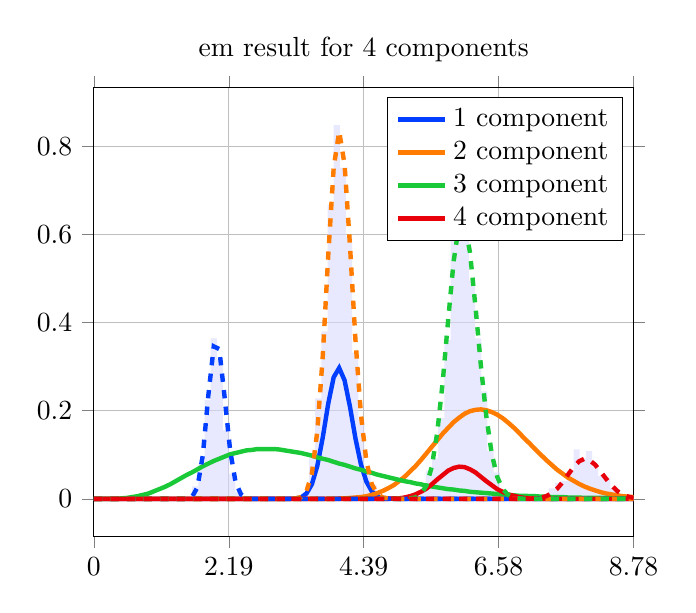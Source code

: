 \begin{tikzpicture}
\begin{axis}[title={em result for 4 components}, yticklabel style={/pgf/number format/fixed,
            /pgf/number format/precision=3}, grid={major}, yminorgrids={true}, tick align={outside}, xtick={0.0,2.194,4.387,6.581,8.775}, xmin={0.0}, xmax={8.775}, scaled y ticks={false}]
    \addplot[ybar interval, fill={blue!15}, forget plot, opacity={0.6}, draw={none}, bar width={5.0e-6}]
        table[row sep={\\}]
        {
            \\
            1.6  0.028  \\
            1.7  0.08  \\
            1.8  0.224  \\
            1.9  0.364  \\
            2.0  0.316  \\
            2.1  0.156  \\
            2.2  0.056  \\
            2.3  0.016  \\
            2.4  0.0  \\
            2.5  0.0  \\
            2.6  0.0  \\
            2.7  0.0  \\
            2.8  0.0  \\
            2.9  0.0  \\
            3.0  0.0  \\
            3.1  0.0  \\
            3.2  0.0  \\
            3.3  0.0  \\
            3.4  0.016  \\
            3.5  0.092  \\
            3.6  0.228  \\
            3.7  0.38  \\
            3.8  0.668  \\
            3.9  0.848  \\
            4.0  0.752  \\
            4.1  0.596  \\
            4.2  0.332  \\
            4.3  0.18  \\
            4.4  0.064  \\
            4.5  0.032  \\
            4.6  0.004  \\
            4.7  0.0  \\
            4.8  0.0  \\
            4.9  0.0  \\
            5.0  0.0  \\
            5.1  0.0  \\
            5.2  0.004  \\
            5.3  0.016  \\
            5.4  0.064  \\
            5.5  0.092  \\
            5.6  0.184  \\
            5.7  0.36  \\
            5.8  0.648  \\
            5.9  0.588  \\
            6.0  0.608  \\
            6.1  0.496  \\
            6.2  0.364  \\
            6.3  0.244  \\
            6.4  0.108  \\
            6.5  0.06  \\
            6.6  0.02  \\
            6.7  0.008  \\
            6.8  0.004  \\
            6.9  0.0  \\
            7.0  0.0  \\
            7.1  0.0  \\
            7.2  0.008  \\
            7.3  0.004  \\
            7.4  0.024  \\
            7.5  0.036  \\
            7.6  0.04  \\
            7.7  0.064  \\
            7.8  0.112  \\
            7.9  0.092  \\
            8.0  0.108  \\
            8.1  0.072  \\
            8.2  0.052  \\
            8.3  0.048  \\
            8.4  0.024  \\
            8.5  0.004  \\
            8.6  0.004  \\
            8.7  0.008  \\
            8.8  0.0  \\
        }
        ;
    \addplot[style={{ultra thick}}, color={rgb,1:red,0.008;green,0.243;blue,1.0}]
        table[row sep={\\}]
        {
            \\
            0.0  0.0  \\
            0.089  0.0  \\
            0.177  1.663e-320  \\
            0.266  9.147e-264  \\
            0.355  1.826e-224  \\
            0.443  1.013e-194  \\
            0.532  5.071e-171  \\
            0.62  1.711e-151  \\
            0.709  5.11e-135  \\
            0.798  7.107e-121  \\
            0.886  1.431e-108  \\
            0.975  9.358e-98  \\
            1.064  3.615e-88  \\
            1.152  1.297e-79  \\
            1.241  6.157e-72  \\
            1.33  5.108e-65  \\
            1.418  9.28e-59  \\
            1.507  4.439e-53  \\
            1.595  6.514e-48  \\
            1.684  3.332e-43  \\
            1.773  6.618e-39  \\
            1.861  5.6e-35  \\
            1.95  2.185e-31  \\
            2.039  4.213e-28  \\
            2.127  4.26e-25  \\
            2.216  2.382e-22  \\
            2.304  7.718e-20  \\
            2.393  1.509e-17  \\
            2.482  1.849e-15  \\
            2.57  1.465e-13  \\
            2.659  7.74e-12  \\
            2.748  2.799e-10  \\
            2.836  7.098e-9  \\
            2.925  1.29e-7  \\
            3.014  1.714e-6  \\
            3.102  1.695e-5  \\
            3.191  0.0  \\
            3.279  0.001  \\
            3.368  0.003  \\
            3.457  0.012  \\
            3.545  0.033  \\
            3.634  0.075  \\
            3.723  0.14  \\
            3.811  0.216  \\
            3.9  0.276  \\
            3.989  0.297  \\
            4.077  0.269  \\
            4.166  0.208  \\
            4.254  0.137  \\
            4.343  0.078  \\
            4.432  0.039  \\
            4.52  0.017  \\
            4.609  0.006  \\
            4.698  0.002  \\
            4.786  0.001  \\
            4.875  0.0  \\
            4.963  3.865e-5  \\
            5.052  8.147e-6  \\
            5.141  1.546e-6  \\
            5.229  2.652e-7  \\
            5.318  4.123e-8  \\
            5.407  5.831e-9  \\
            5.495  7.525e-10  \\
            5.584  8.887e-11  \\
            5.673  9.631e-12  \\
            5.761  9.604e-13  \\
            5.85  8.834e-14  \\
            5.938  7.515e-15  \\
            6.027  5.924e-16  \\
            6.116  4.339e-17  \\
            6.204  2.958e-18  \\
            6.293  1.881e-19  \\
            6.382  1.118e-20  \\
            6.47  6.22e-22  \\
            6.559  3.247e-23  \\
            6.648  1.592e-24  \\
            6.736  7.351e-26  \\
            6.825  3.199e-27  \\
            6.913  1.314e-28  \\
            7.002  5.105e-30  \\
            7.091  1.878e-31  \\
            7.179  6.548e-33  \\
            7.268  2.168e-34  \\
            7.357  6.821e-36  \\
            7.445  2.043e-37  \\
            7.534  5.829e-39  \\
            7.623  1.587e-40  \\
            7.711  4.125e-42  \\
            7.8  1.025e-43  \\
            7.888  2.437e-45  \\
            7.977  5.551e-47  \\
            8.066  1.212e-48  \\
            8.154  2.541e-50  \\
            8.243  5.114e-52  \\
            8.332  9.897e-54  \\
            8.42  1.843e-55  \\
            8.509  3.304e-57  \\
            8.597  5.708e-59  \\
            8.686  9.511e-61  \\
            8.775  1.53e-62  \\
        }
        ;
    \addlegendentry {1 component}
    \addplot[style={{ultra thick}}, color={rgb,1:red,1.0;green,0.486;blue,0.0}]
        table[row sep={\\}]
        {
            \\
            0.0  0.0  \\
            0.089  6.535e-92  \\
            0.177  3.795e-73  \\
            0.266  2.475e-62  \\
            0.355  8.978e-55  \\
            0.443  5.363e-49  \\
            0.532  2.385e-44  \\
            0.62  1.767e-40  \\
            0.709  3.525e-37  \\
            0.798  2.582e-34  \\
            0.886  8.578e-32  \\
            0.975  1.504e-29  \\
            1.064  1.554e-27  \\
            1.152  1.031e-25  \\
            1.241  4.691e-24  \\
            1.33  1.541e-22  \\
            1.418  3.812e-21  \\
            1.507  7.352e-20  \\
            1.595  1.137e-18  \\
            1.684  1.445e-17  \\
            1.773  1.54e-16  \\
            1.861  1.398e-15  \\
            1.95  1.099e-14  \\
            2.039  7.577e-14  \\
            2.127  4.63e-13  \\
            2.216  2.533e-12  \\
            2.304  1.251e-11  \\
            2.393  5.627e-11  \\
            2.482  2.319e-10  \\
            2.57  8.81e-10  \\
            2.659  3.103e-9  \\
            2.748  1.018e-8  \\
            2.836  3.127e-8  \\
            2.925  9.027e-8  \\
            3.014  2.457e-7  \\
            3.102  6.331e-7  \\
            3.191  1.549e-6  \\
            3.279  3.606e-6  \\
            3.368  8.017e-6  \\
            3.457  1.705e-5  \\
            3.545  3.479e-5  \\
            3.634  6.82e-5  \\
            3.723  0.0  \\
            3.811  0.0  \\
            3.9  0.0  \\
            3.989  0.001  \\
            4.077  0.001  \\
            4.166  0.002  \\
            4.254  0.003  \\
            4.343  0.004  \\
            4.432  0.006  \\
            4.52  0.009  \\
            4.609  0.013  \\
            4.698  0.018  \\
            4.786  0.024  \\
            4.875  0.031  \\
            4.963  0.04  \\
            5.052  0.05  \\
            5.141  0.062  \\
            5.229  0.074  \\
            5.318  0.088  \\
            5.407  0.103  \\
            5.495  0.118  \\
            5.584  0.133  \\
            5.673  0.148  \\
            5.761  0.161  \\
            5.85  0.174  \\
            5.938  0.184  \\
            6.027  0.193  \\
            6.116  0.199  \\
            6.204  0.202  \\
            6.293  0.203  \\
            6.382  0.201  \\
            6.47  0.197  \\
            6.559  0.191  \\
            6.648  0.183  \\
            6.736  0.173  \\
            6.825  0.162  \\
            6.913  0.15  \\
            7.002  0.137  \\
            7.091  0.125  \\
            7.179  0.112  \\
            7.268  0.1  \\
            7.357  0.088  \\
            7.445  0.077  \\
            7.534  0.066  \\
            7.623  0.057  \\
            7.711  0.048  \\
            7.8  0.041  \\
            7.888  0.034  \\
            7.977  0.028  \\
            8.066  0.023  \\
            8.154  0.019  \\
            8.243  0.015  \\
            8.332  0.012  \\
            8.42  0.01  \\
            8.509  0.008  \\
            8.597  0.006  \\
            8.686  0.005  \\
            8.775  0.004  \\
        }
        ;
    \addlegendentry {2 component}
    \addplot[style={{ultra thick}}, color={rgb,1:red,0.102;green,0.788;blue,0.22}]
        table[row sep={\\}]
        {
            \\
            0.0  0.0  \\
            0.089  7.967e-7  \\
            0.177  1.881e-5  \\
            0.266  0.0  \\
            0.355  0.0  \\
            0.443  0.001  \\
            0.532  0.002  \\
            0.62  0.004  \\
            0.709  0.006  \\
            0.798  0.009  \\
            0.886  0.012  \\
            0.975  0.017  \\
            1.064  0.022  \\
            1.152  0.027  \\
            1.241  0.033  \\
            1.33  0.04  \\
            1.418  0.047  \\
            1.507  0.054  \\
            1.595  0.06  \\
            1.684  0.067  \\
            1.773  0.074  \\
            1.861  0.08  \\
            1.95  0.086  \\
            2.039  0.091  \\
            2.127  0.096  \\
            2.216  0.101  \\
            2.304  0.104  \\
            2.393  0.107  \\
            2.482  0.11  \\
            2.57  0.111  \\
            2.659  0.113  \\
            2.748  0.113  \\
            2.836  0.113  \\
            2.925  0.113  \\
            3.014  0.112  \\
            3.102  0.11  \\
            3.191  0.108  \\
            3.279  0.106  \\
            3.368  0.104  \\
            3.457  0.101  \\
            3.545  0.098  \\
            3.634  0.094  \\
            3.723  0.091  \\
            3.811  0.088  \\
            3.9  0.084  \\
            3.989  0.08  \\
            4.077  0.077  \\
            4.166  0.073  \\
            4.254  0.069  \\
            4.343  0.066  \\
            4.432  0.062  \\
            4.52  0.059  \\
            4.609  0.055  \\
            4.698  0.052  \\
            4.786  0.049  \\
            4.875  0.046  \\
            4.963  0.043  \\
            5.052  0.04  \\
            5.141  0.038  \\
            5.229  0.035  \\
            5.318  0.033  \\
            5.407  0.03  \\
            5.495  0.028  \\
            5.584  0.026  \\
            5.673  0.024  \\
            5.761  0.022  \\
            5.85  0.021  \\
            5.938  0.019  \\
            6.027  0.018  \\
            6.116  0.016  \\
            6.204  0.015  \\
            6.293  0.014  \\
            6.382  0.013  \\
            6.47  0.012  \\
            6.559  0.011  \\
            6.648  0.01  \\
            6.736  0.009  \\
            6.825  0.008  \\
            6.913  0.007  \\
            7.002  0.007  \\
            7.091  0.006  \\
            7.179  0.006  \\
            7.268  0.005  \\
            7.357  0.005  \\
            7.445  0.004  \\
            7.534  0.004  \\
            7.623  0.004  \\
            7.711  0.003  \\
            7.8  0.003  \\
            7.888  0.003  \\
            7.977  0.002  \\
            8.066  0.002  \\
            8.154  0.002  \\
            8.243  0.002  \\
            8.332  0.002  \\
            8.42  0.001  \\
            8.509  0.001  \\
            8.597  0.001  \\
            8.686  0.001  \\
            8.775  0.001  \\
        }
        ;
    \addlegendentry {3 component}
    \addplot[style={{ultra thick}}, color={rgb,1:red,0.91;green,0.0;blue,0.043}]
        table[row sep={\\}]
        {
            \\
            0.0  0.0  \\
            0.089  0.0  \\
            0.177  2.713e-277  \\
            0.266  5.139e-235  \\
            0.355  1.736e-205  \\
            0.443  6.058e-183  \\
            0.532  8.067e-165  \\
            0.62  9.59e-150  \\
            0.709  6.685e-137  \\
            0.798  9.2e-126  \\
            0.886  5.726e-116  \\
            0.975  2.912e-107  \\
            1.064  1.871e-99  \\
            1.152  2.117e-92  \\
            1.241  5.459e-86  \\
            1.33  3.933e-80  \\
            1.418  9.338e-75  \\
            1.507  8.358e-70  \\
            1.595  3.154e-65  \\
            1.684  5.507e-61  \\
            1.773  4.817e-57  \\
            1.861  2.258e-53  \\
            1.95  6.01e-50  \\
            2.039  9.554e-47  \\
            2.127  9.478e-44  \\
            2.216  6.097e-41  \\
            2.304  2.632e-38  \\
            2.393  7.855e-36  \\
            2.482  1.665e-33  \\
            2.57  2.568e-31  \\
            2.659  2.944e-29  \\
            2.748  2.559e-27  \\
            2.836  1.715e-25  \\
            2.925  9.014e-24  \\
            3.014  3.768e-22  \\
            3.102  1.269e-20  \\
            3.191  3.488e-19  \\
            3.279  7.91e-18  \\
            3.368  1.495e-16  \\
            3.457  2.377e-15  \\
            3.545  3.209e-14  \\
            3.634  3.706e-13  \\
            3.723  3.691e-12  \\
            3.811  3.191e-11  \\
            3.9  2.411e-10  \\
            3.989  1.601e-9  \\
            4.077  9.405e-9  \\
            4.166  4.91e-8  \\
            4.254  2.289e-7  \\
            4.343  9.581e-7  \\
            4.432  3.614e-6  \\
            4.52  1.234e-5  \\
            4.609  3.828e-5  \\
            4.698  0.0  \\
            4.786  0.0  \\
            4.875  0.001  \\
            4.963  0.001  \\
            5.052  0.003  \\
            5.141  0.006  \\
            5.229  0.01  \\
            5.318  0.016  \\
            5.407  0.023  \\
            5.495  0.033  \\
            5.584  0.044  \\
            5.673  0.054  \\
            5.761  0.064  \\
            5.85  0.07  \\
            5.938  0.073  \\
            6.027  0.072  \\
            6.116  0.067  \\
            6.204  0.06  \\
            6.293  0.05  \\
            6.382  0.04  \\
            6.47  0.031  \\
            6.559  0.022  \\
            6.648  0.016  \\
            6.736  0.01  \\
            6.825  0.007  \\
            6.913  0.004  \\
            7.002  0.002  \\
            7.091  0.001  \\
            7.179  0.001  \\
            7.268  0.0  \\
            7.357  0.0  \\
            7.445  9.284e-5  \\
            7.534  4.351e-5  \\
            7.623  1.97e-5  \\
            7.711  8.622e-6  \\
            7.8  3.652e-6  \\
            7.888  1.498e-6  \\
            7.977  5.953e-7  \\
            8.066  2.294e-7  \\
            8.154  8.579e-8  \\
            8.243  3.115e-8  \\
            8.332  1.099e-8  \\
            8.42  3.77e-9  \\
            8.509  1.258e-9  \\
            8.597  4.084e-10  \\
            8.686  1.292e-10  \\
            8.775  3.98e-11  \\
        }
        ;
    \addlegendentry {4 component}
    \addplot[style={{ultra thick, dashed}}, color={rgb,1:red,0.008;green,0.243;blue,1.0}]
        table[row sep={\\}]
        {
            \\
            0.0  0.0  \\
            0.089  1.711e-187  \\
            0.177  1.945e-131  \\
            0.266  3.031e-100  \\
            0.355  3.127e-79  \\
            0.443  8.529e-64  \\
            0.532  6.897e-52  \\
            0.62  2.05e-42  \\
            0.709  1.007e-34  \\
            0.798  2.152e-28  \\
            0.886  3.884e-23  \\
            0.975  9.487e-19  \\
            1.064  4.443e-15  \\
            1.152  5.201e-12  \\
            1.241  1.868e-9  \\
            1.33  2.426e-7  \\
            1.418  1.298e-5  \\
            1.507  0.0  \\
            1.595  0.004  \\
            1.684  0.026  \\
            1.773  0.1  \\
            1.861  0.234  \\
            1.95  0.346  \\
            2.039  0.34  \\
            2.127  0.23  \\
            2.216  0.11  \\
            2.304  0.038  \\
            2.393  0.01  \\
            2.482  0.002  \\
            2.57  0.0  \\
            2.659  3.548e-5  \\
            2.748  3.424e-6  \\
            2.836  2.686e-7  \\
            2.925  1.735e-8  \\
            3.014  9.331e-10  \\
            3.102  4.225e-11  \\
            3.191  1.626e-12  \\
            3.279  5.368e-14  \\
            3.368  1.532e-15  \\
            3.457  3.81e-17  \\
            3.545  8.311e-19  \\
            3.634  1.601e-20  \\
            3.723  2.739e-22  \\
            3.811  4.188e-24  \\
            3.9  5.748e-26  \\
            3.989  7.118e-28  \\
            4.077  7.991e-30  \\
            4.166  8.164e-32  \\
            4.254  7.623e-34  \\
            4.343  6.529e-36  \\
            4.432  5.147e-38  \\
            4.52  3.747e-40  \\
            4.609  2.527e-42  \\
            4.698  1.583e-44  \\
            4.786  9.238e-47  \\
            4.875  5.036e-49  \\
            4.963  2.57e-51  \\
            5.052  1.231e-53  \\
            5.141  5.548e-56  \\
            5.229  2.356e-58  \\
            5.318  9.449e-61  \\
            5.407  3.586e-63  \\
            5.495  1.29e-65  \\
            5.584  4.407e-68  \\
            5.673  1.432e-70  \\
            5.761  4.431e-73  \\
            5.85  1.308e-75  \\
            5.938  3.689e-78  \\
            6.027  9.954e-81  \\
            6.116  2.573e-83  \\
            6.204  6.377e-86  \\
            6.293  1.518e-88  \\
            6.382  3.472e-91  \\
            6.47  7.645e-94  \\
            6.559  1.622e-96  \\
            6.648  3.317e-99  \\
            6.736  6.548e-102  \\
            6.825  1.249e-104  \\
            6.913  2.303e-107  \\
            7.002  4.112e-110  \\
            7.091  7.109e-113  \\
            7.179  1.192e-115  \\
            7.268  1.937e-118  \\
            7.357  3.058e-121  \\
            7.445  4.69e-124  \\
            7.534  6.993e-127  \\
            7.623  1.014e-129  \\
            7.711  1.432e-132  \\
            7.8  1.97e-135  \\
            7.888  2.64e-138  \\
            7.977  3.451e-141  \\
            8.066  4.402e-144  \\
            8.154  5.481e-147  \\
            8.243  6.666e-150  \\
            8.332  7.923e-153  \\
            8.42  9.207e-156  \\
            8.509  1.047e-158  \\
            8.597  1.164e-161  \\
            8.686  1.268e-164  \\
            8.775  1.353e-167  \\
        }
        ;
    \addplot[style={{ultra thick, dashed}}, color={rgb,1:red,1.0;green,0.486;blue,0.0}]
        table[row sep={\\}]
        {
            \\
            0.0  0.0  \\
            0.089  0.0  \\
            0.177  0.0  \\
            0.266  2.148e-308  \\
            0.355  2.154e-262  \\
            0.443  1.416e-227  \\
            0.532  7.854e-200  \\
            0.62  5.722e-177  \\
            0.709  1.114e-157  \\
            0.798  4.051e-141  \\
            0.886  1.036e-126  \\
            0.975  4.807e-114  \\
            1.064  8.131e-103  \\
            1.152  8.529e-93  \\
            1.241  8.381e-84  \\
            1.33  1.07e-75  \\
            1.418  2.309e-68  \\
            1.507  1.046e-61  \\
            1.595  1.188e-55  \\
            1.684  3.929e-50  \\
            1.773  4.298e-45  \\
            1.861  1.732e-40  \\
            1.95  2.82e-36  \\
            2.039  2.012e-32  \\
            2.127  6.75e-29  \\
            2.216  1.132e-25  \\
            2.304  1.002e-22  \\
            2.393  4.911e-20  \\
            2.482  1.392e-17  \\
            2.57  2.372e-15  \\
            2.659  2.515e-13  \\
            2.748  1.71e-11  \\
            2.836  7.679e-10  \\
            2.925  2.334e-8  \\
            3.014  4.919e-7  \\
            3.102  7.339e-6  \\
            3.191  7.904e-5  \\
            3.279  0.001  \\
            3.368  0.004  \\
            3.457  0.017  \\
            3.545  0.057  \\
            3.634  0.154  \\
            3.723  0.326  \\
            3.811  0.552  \\
            3.9  0.752  \\
            3.989  0.834  \\
            4.077  0.759  \\
            4.166  0.572  \\
            4.254  0.36  \\
            4.343  0.191  \\
            4.432  0.085  \\
            4.52  0.033  \\
            4.609  0.011  \\
            4.698  0.003  \\
            4.786  0.001  \\
            4.875  0.0  \\
            4.963  2.977e-5  \\
            5.052  4.915e-6  \\
            5.141  7.176e-7  \\
            5.229  9.306e-8  \\
            5.318  1.076e-8  \\
            5.407  1.114e-9  \\
            5.495  1.035e-10  \\
            5.584  8.678e-12  \\
            5.673  6.577e-13  \\
            5.761  4.522e-14  \\
            5.85  2.829e-15  \\
            5.938  1.615e-16  \\
            6.027  8.433e-18  \\
            6.116  4.04e-19  \\
            6.204  1.78e-20  \\
            6.293  7.228e-22  \\
            6.382  2.712e-23  \\
            6.47  9.422e-25  \\
            6.559  3.037e-26  \\
            6.648  9.102e-28  \\
            6.736  2.541e-29  \\
            6.825  6.62e-31  \\
            6.913  1.612e-32  \\
            7.002  3.678e-34  \\
            7.091  7.87e-36  \\
            7.179  1.582e-37  \\
            7.268  2.993e-39  \\
            7.357  5.337e-41  \\
            7.445  8.979e-43  \\
            7.534  1.428e-44  \\
            7.623  2.148e-46  \\
            7.711  3.062e-48  \\
            7.8  4.141e-50  \\
            7.888  5.319e-52  \\
            7.977  6.496e-54  \\
            8.066  7.552e-56  \\
            8.154  8.367e-58  \\
            8.243  8.844e-60  \\
            8.332  8.925e-62  \\
            8.42  8.61e-64  \\
            8.509  7.947e-66  \\
            8.597  7.024e-68  \\
            8.686  5.95e-70  \\
            8.775  4.836e-72  \\
        }
        ;
    \addplot[style={{ultra thick, dashed}}, color={rgb,1:red,0.102;green,0.788;blue,0.22}]
        table[row sep={\\}]
        {
            \\
            0.0  0.0  \\
            0.089  0.0  \\
            0.177  0.0  \\
            0.266  0.0  \\
            0.355  0.0  \\
            0.443  0.0  \\
            0.532  0.0  \\
            0.62  0.0  \\
            0.709  0.0  \\
            0.798  6.716e-300  \\
            0.886  2.435e-276  \\
            0.975  2.145e-255  \\
            1.064  1.311e-236  \\
            1.152  1.232e-219  \\
            1.241  3.311e-204  \\
            1.33  4.155e-190  \\
            1.418  3.618e-177  \\
            1.507  3.021e-165  \\
            1.595  3.164e-154  \\
            1.684  5.201e-144  \\
            1.773  1.623e-134  \\
            1.861  1.131e-125  \\
            1.95  2.022e-117  \\
            2.039  1.048e-109  \\
            2.127  1.748e-102  \\
            2.216  1.03e-95  \\
            2.304  2.325e-89  \\
            2.393  2.163e-83  \\
            2.482  8.84e-78  \\
            2.57  1.682e-72  \\
            2.659  1.57e-67  \\
            2.748  7.524e-63  \\
            2.836  1.933e-58  \\
            2.925  2.767e-54  \\
            3.014  2.284e-50  \\
            3.102  1.123e-46  \\
            3.191  3.384e-43  \\
            3.279  6.423e-40  \\
            3.368  7.87e-37  \\
            3.457  6.367e-34  \\
            3.545  3.474e-31  \\
            3.634  1.304e-28  \\
            3.723  3.425e-26  \\
            3.811  6.406e-24  \\
            3.9  8.666e-22  \\
            3.989  8.603e-20  \\
            4.077  6.353e-18  \\
            4.166  3.534e-16  \\
            4.254  1.499e-14  \\
            4.343  4.904e-13  \\
            4.432  1.25e-11  \\
            4.52  2.506e-10  \\
            4.609  3.991e-9  \\
            4.698  5.094e-8  \\
            4.786  5.252e-7  \\
            4.875  4.41e-6  \\
            4.963  3.037e-5  \\
            5.052  0.0  \\
            5.141  0.001  \\
            5.229  0.003  \\
            5.318  0.011  \\
            5.407  0.03  \\
            5.495  0.073  \\
            5.584  0.151  \\
            5.673  0.266  \\
            5.761  0.406  \\
            5.85  0.539  \\
            5.938  0.622  \\
            6.027  0.629  \\
            6.116  0.559  \\
            6.204  0.438  \\
            6.293  0.303  \\
            6.382  0.187  \\
            6.47  0.102  \\
            6.559  0.05  \\
            6.648  0.022  \\
            6.736  0.009  \\
            6.825  0.003  \\
            6.913  0.001  \\
            7.002  0.0  \\
            7.091  7.675e-5  \\
            7.179  1.851e-5  \\
            7.268  4.074e-6  \\
            7.357  8.203e-7  \\
            7.445  1.514e-7  \\
            7.534  2.567e-8  \\
            7.623  4.007e-9  \\
            7.711  5.767e-10  \\
            7.8  7.669e-11  \\
            7.888  9.438e-12  \\
            7.977  1.077e-12  \\
            8.066  1.141e-13  \\
            8.154  1.125e-14  \\
            8.243  1.033e-15  \\
            8.332  8.857e-17  \\
            8.42  7.092e-18  \\
            8.509  5.315e-19  \\
            8.597  3.732e-20  \\
            8.686  2.459e-21  \\
            8.775  1.523e-22  \\
        }
        ;
    \addplot[style={{ultra thick, dashed}}, color={rgb,1:red,0.91;green,0.0;blue,0.043}]
        table[row sep={\\}]
        {
            \\
            0.0  0.0  \\
            0.089  0.0  \\
            0.177  0.0  \\
            0.266  0.0  \\
            0.355  0.0  \\
            0.443  0.0  \\
            0.532  0.0  \\
            0.62  0.0  \\
            0.709  0.0  \\
            0.798  0.0  \\
            0.886  0.0  \\
            0.975  0.0  \\
            1.064  0.0  \\
            1.152  0.0  \\
            1.241  0.0  \\
            1.33  0.0  \\
            1.418  2.875e-316  \\
            1.507  4.427e-299  \\
            1.595  4.274e-283  \\
            1.684  3.491e-268  \\
            1.773  3.108e-254  \\
            1.861  3.744e-241  \\
            1.95  7.354e-229  \\
            2.039  2.767e-217  \\
            2.127  2.296e-206  \\
            2.216  4.752e-196  \\
            2.304  2.737e-186  \\
            2.393  4.829e-177  \\
            2.482  2.845e-168  \\
            2.57  6.047e-160  \\
            2.659  4.967e-152  \\
            2.748  1.679e-144  \\
            2.836  2.469e-137  \\
            2.925  1.663e-130  \\
            3.014  5.378e-124  \\
            3.102  8.71e-118  \\
            3.191  7.346e-112  \\
            3.279  3.343e-106  \\
            3.368  8.488e-101  \\
            3.457  1.239e-95  \\
            3.545  1.069e-90  \\
            3.634  5.598e-86  \\
            3.723  1.822e-81  \\
            3.811  3.77e-77  \\
            3.9  5.064e-73  \\
            3.989  4.5e-69  \\
            4.077  2.696e-65  \\
            4.166  1.107e-61  \\
            4.254  3.164e-58  \\
            4.343  6.395e-55  \\
            4.432  9.266e-52  \\
            4.52  9.752e-49  \\
            4.609  7.549e-46  \\
            4.698  4.348e-43  \\
            4.786  1.884e-40  \\
            4.875  6.209e-38  \\
            4.963  1.571e-35  \\
            5.052  3.081e-33  \\
            5.141  4.724e-31  \\
            5.229  5.711e-29  \\
            5.318  5.489e-27  \\
            5.407  4.226e-25  \\
            5.495  2.624e-23  \\
            5.584  1.324e-21  \\
            5.673  5.46e-20  \\
            5.761  1.853e-18  \\
            5.85  5.204e-17  \\
            5.938  1.217e-15  \\
            6.027  2.381e-14  \\
            6.116  3.919e-13  \\
            6.204  5.455e-12  \\
            6.293  6.45e-11  \\
            6.382  6.509e-10  \\
            6.47  5.629e-9  \\
            6.559  4.191e-8  \\
            6.648  2.697e-7  \\
            6.736  1.505e-6  \\
            6.825  7.317e-6  \\
            6.913  3.108e-5  \\
            7.002  0.0  \\
            7.091  0.0  \\
            7.179  0.001  \\
            7.268  0.003  \\
            7.357  0.006  \\
            7.445  0.013  \\
            7.534  0.023  \\
            7.623  0.038  \\
            7.711  0.055  \\
            7.8  0.072  \\
            7.888  0.085  \\
            7.977  0.091  \\
            8.066  0.087  \\
            8.154  0.077  \\
            8.243  0.061  \\
            8.332  0.045  \\
            8.42  0.03  \\
            8.509  0.018  \\
            8.597  0.01  \\
            8.686  0.005  \\
            8.775  0.002  \\
        }
        ;
\end{axis}
\end{tikzpicture}

